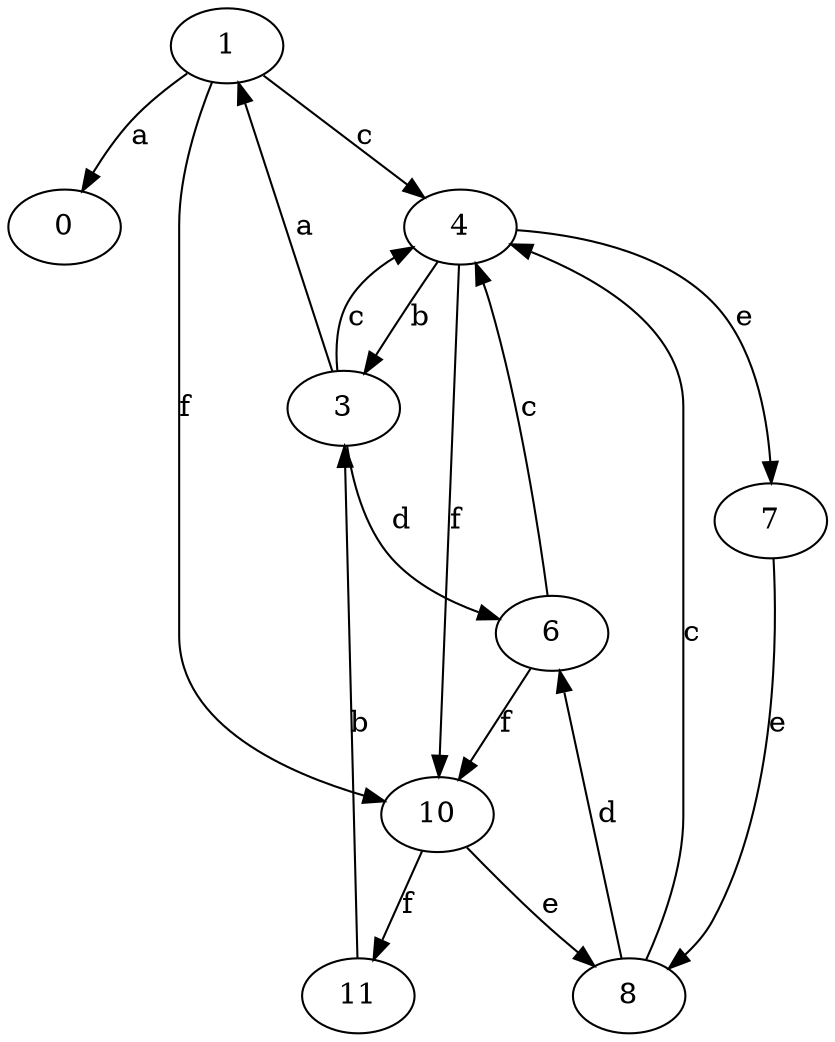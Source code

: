 strict digraph  {
0;
1;
3;
4;
6;
7;
8;
10;
11;
1 -> 0  [label=a];
1 -> 4  [label=c];
1 -> 10  [label=f];
3 -> 1  [label=a];
3 -> 4  [label=c];
3 -> 6  [label=d];
4 -> 3  [label=b];
4 -> 7  [label=e];
4 -> 10  [label=f];
6 -> 4  [label=c];
6 -> 10  [label=f];
7 -> 8  [label=e];
8 -> 4  [label=c];
8 -> 6  [label=d];
10 -> 8  [label=e];
10 -> 11  [label=f];
11 -> 3  [label=b];
}
